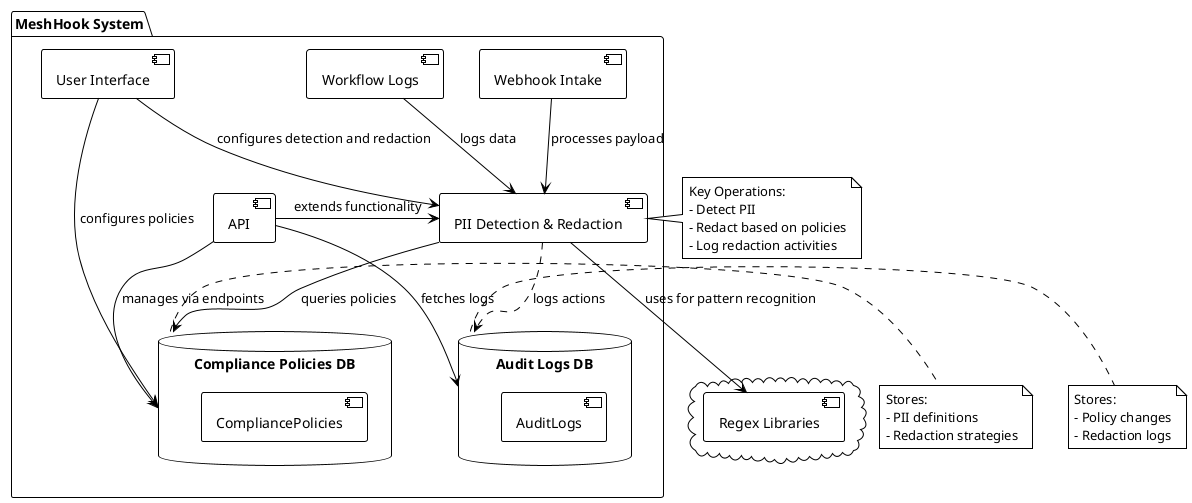 @startuml
!theme plain

package "MeshHook System" {
    [Webhook Intake] --> [PII Detection & Redaction] : processes payload
    [Workflow Logs] --> [PII Detection & Redaction] : logs data
    [PII Detection & Redaction] --> [Compliance Policies DB] : queries policies
    [PII Detection & Redaction] .> [Audit Logs DB] : logs actions
    [User Interface] --> [Compliance Policies DB] : configures policies
    [API] --> [Compliance Policies DB] : manages via endpoints
    [API] --> [Audit Logs DB] : fetches logs
}

database "Compliance Policies DB" {
    [CompliancePolicies]
}

database "Audit Logs DB" {
    [AuditLogs]
}

cloud {
    [Regex Libraries]
}

[PII Detection & Redaction] --> [Regex Libraries] : uses for pattern recognition

[User Interface] --> [PII Detection & Redaction] : configures detection and redaction
[API] -right-> [PII Detection & Redaction] : extends functionality

note right of [PII Detection & Redaction]
  Key Operations:
  - Detect PII
  - Redact based on policies
  - Log redaction activities
end note

note right of [Compliance Policies DB]
  Stores:
  - PII definitions
  - Redaction strategies
end note

note right of [Audit Logs DB]
  Stores:
  - Policy changes
  - Redaction logs
end note

@enduml